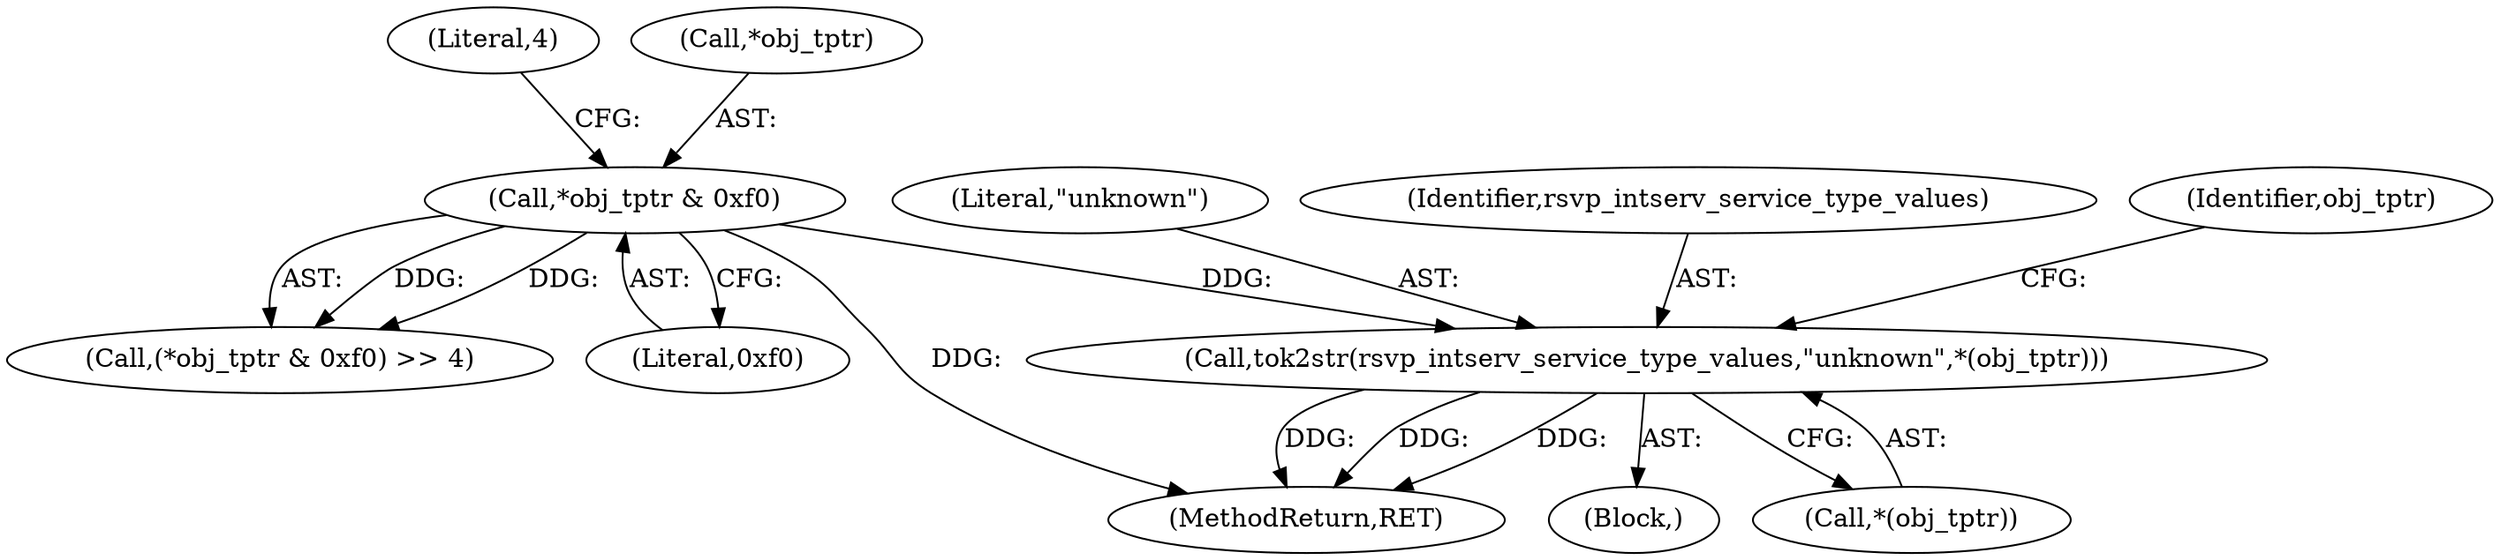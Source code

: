 digraph "0_tcpdump_bea2686c296b79609060a104cc139810785b0739@pointer" {
"1002084" [label="(Call,tok2str(rsvp_intserv_service_type_values,\"unknown\",*(obj_tptr)))"];
"1002046" [label="(Call,*obj_tptr & 0xf0)"];
"1003409" [label="(MethodReturn,RET)"];
"1002086" [label="(Literal,\"unknown\")"];
"1002085" [label="(Identifier,rsvp_intserv_service_type_values)"];
"1002050" [label="(Literal,4)"];
"1002049" [label="(Literal,0xf0)"];
"1002045" [label="(Call,(*obj_tptr & 0xf0) >> 4)"];
"1002091" [label="(Identifier,obj_tptr)"];
"1002047" [label="(Call,*obj_tptr)"];
"1002083" [label="(Block,)"];
"1002087" [label="(Call,*(obj_tptr))"];
"1002046" [label="(Call,*obj_tptr & 0xf0)"];
"1002084" [label="(Call,tok2str(rsvp_intserv_service_type_values,\"unknown\",*(obj_tptr)))"];
"1002084" -> "1002083"  [label="AST: "];
"1002084" -> "1002087"  [label="CFG: "];
"1002085" -> "1002084"  [label="AST: "];
"1002086" -> "1002084"  [label="AST: "];
"1002087" -> "1002084"  [label="AST: "];
"1002091" -> "1002084"  [label="CFG: "];
"1002084" -> "1003409"  [label="DDG: "];
"1002084" -> "1003409"  [label="DDG: "];
"1002084" -> "1003409"  [label="DDG: "];
"1002046" -> "1002084"  [label="DDG: "];
"1002046" -> "1002045"  [label="AST: "];
"1002046" -> "1002049"  [label="CFG: "];
"1002047" -> "1002046"  [label="AST: "];
"1002049" -> "1002046"  [label="AST: "];
"1002050" -> "1002046"  [label="CFG: "];
"1002046" -> "1003409"  [label="DDG: "];
"1002046" -> "1002045"  [label="DDG: "];
"1002046" -> "1002045"  [label="DDG: "];
}

